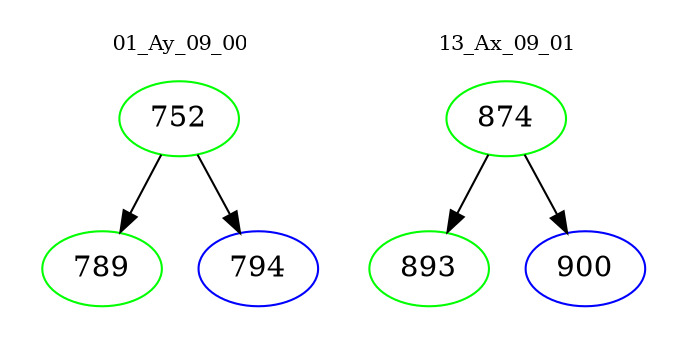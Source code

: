 digraph{
subgraph cluster_0 {
color = white
label = "01_Ay_09_00";
fontsize=10;
T0_752 [label="752", color="green"]
T0_752 -> T0_789 [color="black"]
T0_789 [label="789", color="green"]
T0_752 -> T0_794 [color="black"]
T0_794 [label="794", color="blue"]
}
subgraph cluster_1 {
color = white
label = "13_Ax_09_01";
fontsize=10;
T1_874 [label="874", color="green"]
T1_874 -> T1_893 [color="black"]
T1_893 [label="893", color="green"]
T1_874 -> T1_900 [color="black"]
T1_900 [label="900", color="blue"]
}
}
